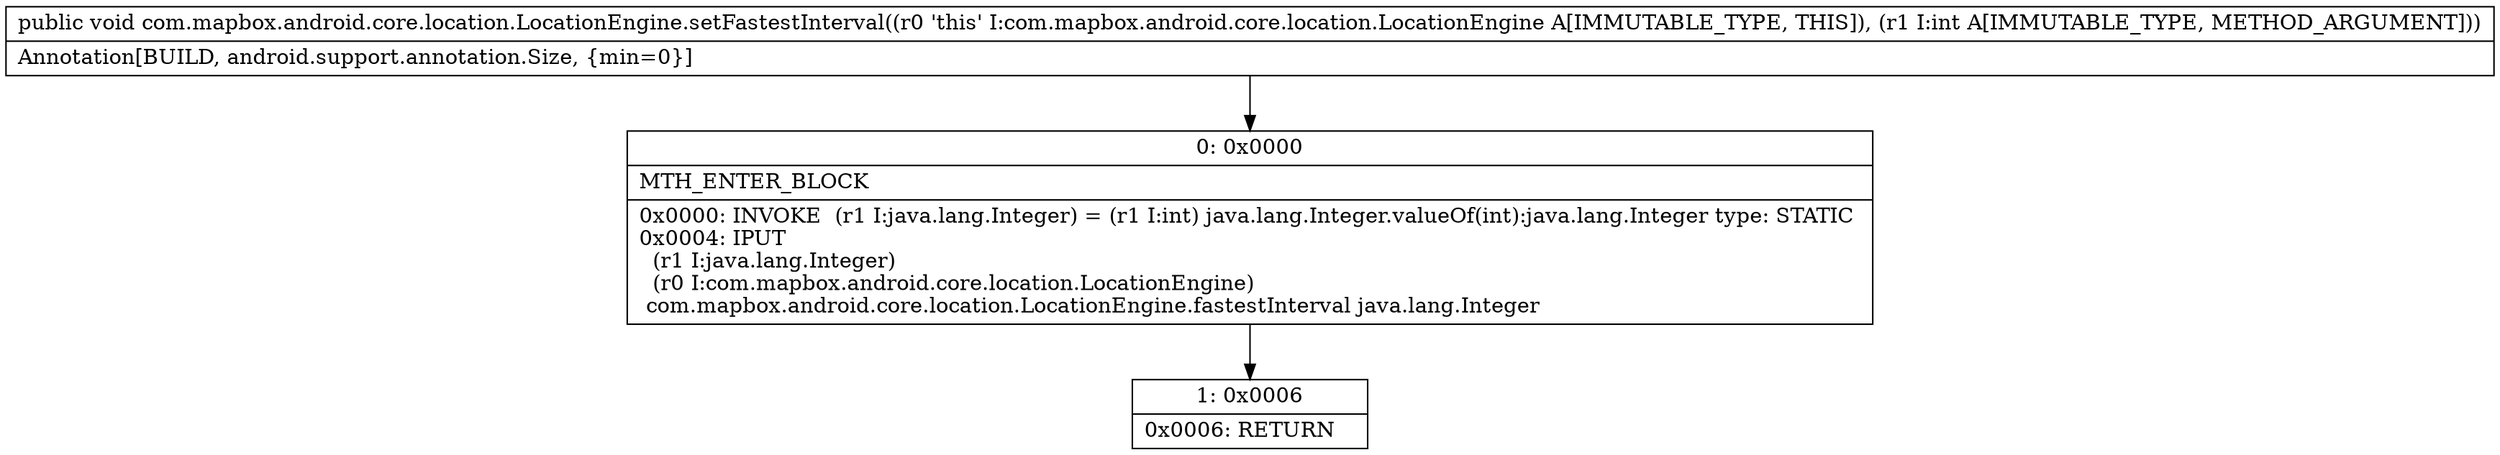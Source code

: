 digraph "CFG forcom.mapbox.android.core.location.LocationEngine.setFastestInterval(I)V" {
Node_0 [shape=record,label="{0\:\ 0x0000|MTH_ENTER_BLOCK\l|0x0000: INVOKE  (r1 I:java.lang.Integer) = (r1 I:int) java.lang.Integer.valueOf(int):java.lang.Integer type: STATIC \l0x0004: IPUT  \l  (r1 I:java.lang.Integer)\l  (r0 I:com.mapbox.android.core.location.LocationEngine)\l com.mapbox.android.core.location.LocationEngine.fastestInterval java.lang.Integer \l}"];
Node_1 [shape=record,label="{1\:\ 0x0006|0x0006: RETURN   \l}"];
MethodNode[shape=record,label="{public void com.mapbox.android.core.location.LocationEngine.setFastestInterval((r0 'this' I:com.mapbox.android.core.location.LocationEngine A[IMMUTABLE_TYPE, THIS]), (r1 I:int A[IMMUTABLE_TYPE, METHOD_ARGUMENT]))  | Annotation[BUILD, android.support.annotation.Size, \{min=0\}]\l}"];
MethodNode -> Node_0;
Node_0 -> Node_1;
}

